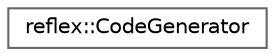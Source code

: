 digraph "Graphical Class Hierarchy"
{
 // LATEX_PDF_SIZE
  bgcolor="transparent";
  edge [fontname=Helvetica,fontsize=10,labelfontname=Helvetica,labelfontsize=10];
  node [fontname=Helvetica,fontsize=10,shape=box,height=0.2,width=0.4];
  rankdir="LR";
  Node0 [id="Node000000",label="reflex::CodeGenerator",height=0.2,width=0.4,color="grey40", fillcolor="white", style="filled",URL="$classreflex_1_1CodeGenerator.html",tooltip=" "];
}
